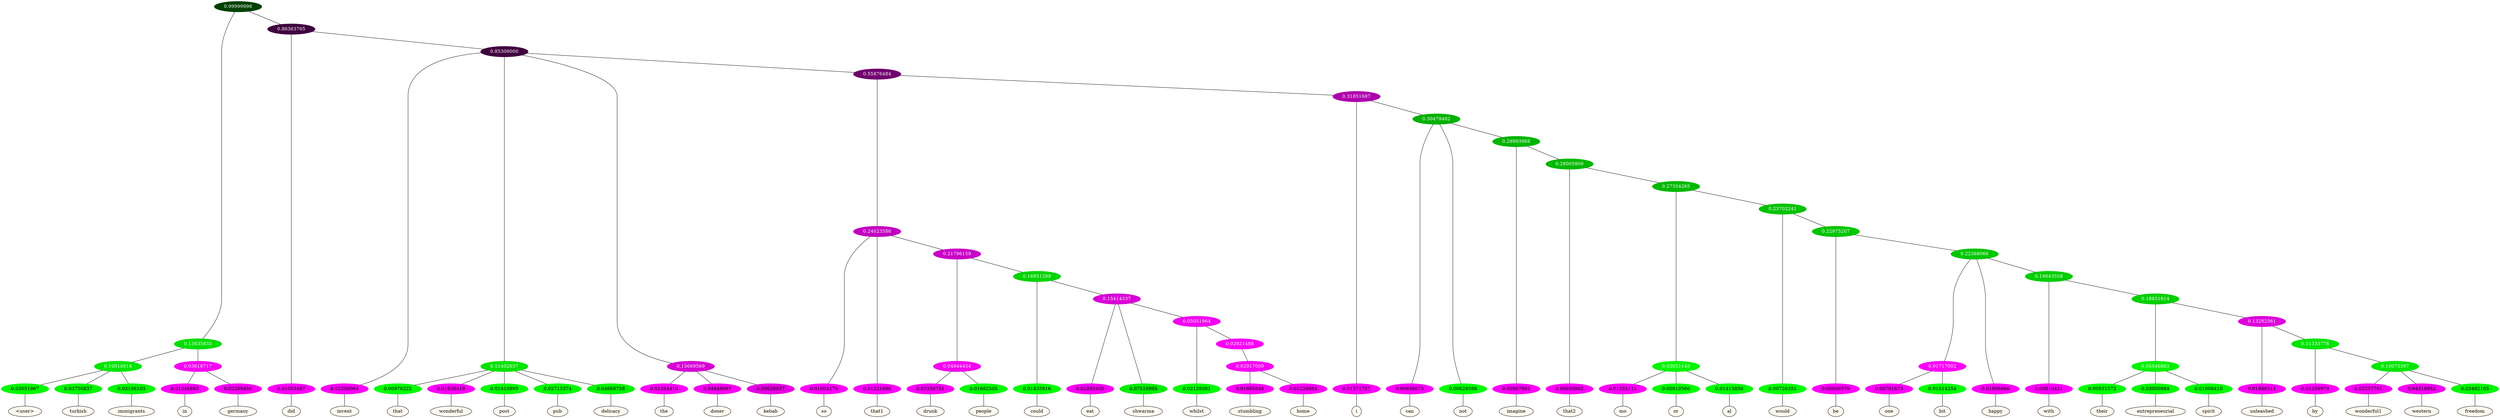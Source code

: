 graph {
	node [format=png height=0.15 nodesep=0.001 ordering=out overlap=prism overlap_scaling=0.01 ranksep=0.001 ratio=0.2 style=filled width=0.15]
	{
		rank=same
		a_w_7 [label="\<user\>" color=black fillcolor=floralwhite style="filled,solid"]
		a_w_8 [label=turkish color=black fillcolor=floralwhite style="filled,solid"]
		a_w_9 [label=immigrants color=black fillcolor=floralwhite style="filled,solid"]
		a_w_10 [label=in color=black fillcolor=floralwhite style="filled,solid"]
		a_w_11 [label=germany color=black fillcolor=floralwhite style="filled,solid"]
		a_w_5 [label=did color=black fillcolor=floralwhite style="filled,solid"]
		a_w_12 [label=invent color=black fillcolor=floralwhite style="filled,solid"]
		a_w_16 [label=that color=black fillcolor=floralwhite style="filled,solid"]
		a_w_17 [label=wonderful color=black fillcolor=floralwhite style="filled,solid"]
		a_w_18 [label=post color=black fillcolor=floralwhite style="filled,solid"]
		a_w_19 [label=pub color=black fillcolor=floralwhite style="filled,solid"]
		a_w_20 [label=delicacy color=black fillcolor=floralwhite style="filled,solid"]
		a_w_21 [label=the color=black fillcolor=floralwhite style="filled,solid"]
		a_w_22 [label=doner color=black fillcolor=floralwhite style="filled,solid"]
		a_w_23 [label=kebab color=black fillcolor=floralwhite style="filled,solid"]
		a_w_26 [label=so color=black fillcolor=floralwhite style="filled,solid"]
		a_w_27 [label=that1 color=black fillcolor=floralwhite style="filled,solid"]
		a_w_36 [label=drunk color=black fillcolor=floralwhite style="filled,solid"]
		a_w_37 [label=people color=black fillcolor=floralwhite style="filled,solid"]
		a_w_38 [label=could color=black fillcolor=floralwhite style="filled,solid"]
		a_w_42 [label=eat color=black fillcolor=floralwhite style="filled,solid"]
		a_w_43 [label=shwarma color=black fillcolor=floralwhite style="filled,solid"]
		a_w_47 [label=whilst color=black fillcolor=floralwhite style="filled,solid"]
		a_w_57 [label=stumbling color=black fillcolor=floralwhite style="filled,solid"]
		a_w_58 [label=home color=black fillcolor=floralwhite style="filled,solid"]
		a_w_29 [label=i color=black fillcolor=floralwhite style="filled,solid"]
		a_w_33 [label=can color=black fillcolor=floralwhite style="filled,solid"]
		a_w_34 [label=not color=black fillcolor=floralwhite style="filled,solid"]
		a_w_40 [label=imagine color=black fillcolor=floralwhite style="filled,solid"]
		a_w_45 [label=that2 color=black fillcolor=floralwhite style="filled,solid"]
		a_w_52 [label=mo color=black fillcolor=floralwhite style="filled,solid"]
		a_w_53 [label=or color=black fillcolor=floralwhite style="filled,solid"]
		a_w_54 [label=al color=black fillcolor=floralwhite style="filled,solid"]
		a_w_55 [label=would color=black fillcolor=floralwhite style="filled,solid"]
		a_w_59 [label=be color=black fillcolor=floralwhite style="filled,solid"]
		a_w_64 [label=one color=black fillcolor=floralwhite style="filled,solid"]
		a_w_65 [label=bit color=black fillcolor=floralwhite style="filled,solid"]
		a_w_62 [label=happy color=black fillcolor=floralwhite style="filled,solid"]
		a_w_66 [label=with color=black fillcolor=floralwhite style="filled,solid"]
		a_w_70 [label=their color=black fillcolor=floralwhite style="filled,solid"]
		a_w_71 [label=entrepreneurial color=black fillcolor=floralwhite style="filled,solid"]
		a_w_72 [label=spirit color=black fillcolor=floralwhite style="filled,solid"]
		a_w_73 [label=unleashed color=black fillcolor=floralwhite style="filled,solid"]
		a_w_75 [label=by color=black fillcolor=floralwhite style="filled,solid"]
		a_w_77 [label=wonderful1 color=black fillcolor=floralwhite style="filled,solid"]
		a_w_78 [label=western color=black fillcolor=floralwhite style="filled,solid"]
		a_w_79 [label=freedom color=black fillcolor=floralwhite style="filled,solid"]
	}
	a_n_7 -- a_w_7
	a_n_8 -- a_w_8
	a_n_9 -- a_w_9
	a_n_10 -- a_w_10
	a_n_11 -- a_w_11
	a_n_5 -- a_w_5
	a_n_12 -- a_w_12
	a_n_16 -- a_w_16
	a_n_17 -- a_w_17
	a_n_18 -- a_w_18
	a_n_19 -- a_w_19
	a_n_20 -- a_w_20
	a_n_21 -- a_w_21
	a_n_22 -- a_w_22
	a_n_23 -- a_w_23
	a_n_26 -- a_w_26
	a_n_27 -- a_w_27
	a_n_36 -- a_w_36
	a_n_37 -- a_w_37
	a_n_38 -- a_w_38
	a_n_42 -- a_w_42
	a_n_43 -- a_w_43
	a_n_47 -- a_w_47
	a_n_57 -- a_w_57
	a_n_58 -- a_w_58
	a_n_29 -- a_w_29
	a_n_33 -- a_w_33
	a_n_34 -- a_w_34
	a_n_40 -- a_w_40
	a_n_45 -- a_w_45
	a_n_52 -- a_w_52
	a_n_53 -- a_w_53
	a_n_54 -- a_w_54
	a_n_55 -- a_w_55
	a_n_59 -- a_w_59
	a_n_64 -- a_w_64
	a_n_65 -- a_w_65
	a_n_62 -- a_w_62
	a_n_66 -- a_w_66
	a_n_70 -- a_w_70
	a_n_71 -- a_w_71
	a_n_72 -- a_w_72
	a_n_73 -- a_w_73
	a_n_75 -- a_w_75
	a_n_77 -- a_w_77
	a_n_78 -- a_w_78
	a_n_79 -- a_w_79
	{
		rank=same
		a_n_7 [label=0.03051967 color="0.334 1.000 0.969" fontcolor=black]
		a_n_8 [label=0.03750837 color="0.334 1.000 0.962" fontcolor=black]
		a_n_9 [label=0.03196103 color="0.334 1.000 0.968" fontcolor=black]
		a_n_10 [label=0.01346893 color="0.835 1.000 0.987" fontcolor=black]
		a_n_11 [label=0.02269456 color="0.835 1.000 0.977" fontcolor=black]
		a_n_5 [label=0.01053487 color="0.835 1.000 0.989" fontcolor=black]
		a_n_12 [label=0.02359064 color="0.835 1.000 0.976" fontcolor=black]
		a_n_16 [label=0.00976222 color="0.334 1.000 0.990" fontcolor=black]
		a_n_17 [label=0.01626419 color="0.835 1.000 0.984" fontcolor=black]
		a_n_18 [label=0.01410895 color="0.334 1.000 0.986" fontcolor=black]
		a_n_19 [label=0.02713374 color="0.334 1.000 0.973" fontcolor=black]
		a_n_20 [label=0.04668758 color="0.334 1.000 0.953" fontcolor=black]
		a_n_21 [label=0.01384410 color="0.835 1.000 0.986" fontcolor=black]
		a_n_22 [label=0.04648067 color="0.835 1.000 0.954" fontcolor=black]
		a_n_23 [label=0.09628937 color="0.835 1.000 0.904" fontcolor=black]
		a_n_26 [label=0.01004279 color="0.835 1.000 0.990" fontcolor=black]
		a_n_27 [label=0.01221696 color="0.835 1.000 0.988" fontcolor=black]
		a_n_36 [label=0.03258751 color="0.835 1.000 0.967" fontcolor=black]
		a_n_37 [label=0.01682505 color="0.334 1.000 0.983" fontcolor=black]
		a_n_38 [label=0.01435816 color="0.334 1.000 0.986" fontcolor=black]
		a_n_42 [label=0.02850400 color="0.835 1.000 0.971" fontcolor=black]
		a_n_43 [label=0.07510995 color="0.334 1.000 0.925" fontcolor=black]
		a_n_47 [label=0.02129391 color="0.334 1.000 0.979" fontcolor=black]
		a_n_57 [label=0.01685848 color="0.835 1.000 0.983" fontcolor=black]
		a_n_58 [label=0.01226683 color="0.835 1.000 0.988" fontcolor=black]
		a_n_29 [label=0.01371757 color="0.835 1.000 0.986" fontcolor=black]
		a_n_33 [label=0.00856673 color="0.835 1.000 0.991" fontcolor=black]
		a_n_34 [label=0.00628598 color="0.334 1.000 0.994" fontcolor=black]
		a_n_40 [label=0.00987862 color="0.835 1.000 0.990" fontcolor=black]
		a_n_45 [label=0.00650962 color="0.835 1.000 0.993" fontcolor=black]
		a_n_52 [label=0.01324111 color="0.835 1.000 0.987" fontcolor=black]
		a_n_53 [label=0.00910560 color="0.334 1.000 0.991" fontcolor=black]
		a_n_54 [label=0.01415856 color="0.334 1.000 0.986" fontcolor=black]
		a_n_55 [label=0.00726351 color="0.334 1.000 0.993" fontcolor=black]
		a_n_59 [label=0.00606679 color="0.835 1.000 0.994" fontcolor=black]
		a_n_64 [label=0.00701673 color="0.835 1.000 0.993" fontcolor=black]
		a_n_65 [label=0.01014254 color="0.334 1.000 0.990" fontcolor=black]
		a_n_62 [label=0.01006966 color="0.835 1.000 0.990" fontcolor=black]
		a_n_66 [label=0.00810421 color="0.835 1.000 0.992" fontcolor=black]
		a_n_70 [label=0.00931572 color="0.334 1.000 0.991" fontcolor=black]
		a_n_71 [label=0.03000884 color="0.334 1.000 0.970" fontcolor=black]
		a_n_72 [label=0.01608410 color="0.334 1.000 0.984" fontcolor=black]
		a_n_73 [label=0.01946511 color="0.835 1.000 0.981" fontcolor=black]
		a_n_75 [label=0.01259973 color="0.835 1.000 0.987" fontcolor=black]
		a_n_77 [label=0.02257791 color="0.835 1.000 0.977" fontcolor=black]
		a_n_78 [label=0.04319952 color="0.835 1.000 0.957" fontcolor=black]
		a_n_79 [label=0.03492165 color="0.334 1.000 0.965" fontcolor=black]
	}
	a_n_0 [label=0.99999998 color="0.334 1.000 0.250" fontcolor=grey99]
	a_n_1 [label=0.13635833 color="0.334 1.000 0.864" fontcolor=grey99]
	a_n_0 -- a_n_1
	a_n_2 [label=0.86363765 color="0.835 1.000 0.250" fontcolor=grey99]
	a_n_0 -- a_n_2
	a_n_3 [label=0.10010616 color="0.334 1.000 0.900" fontcolor=grey99]
	a_n_1 -- a_n_3
	a_n_4 [label=0.03618717 color="0.835 1.000 0.964" fontcolor=grey99]
	a_n_1 -- a_n_4
	a_n_2 -- a_n_5
	a_n_6 [label=0.85309000 color="0.835 1.000 0.250" fontcolor=grey99]
	a_n_2 -- a_n_6
	a_n_3 -- a_n_7
	a_n_3 -- a_n_8
	a_n_3 -- a_n_9
	a_n_4 -- a_n_10
	a_n_4 -- a_n_11
	a_n_6 -- a_n_12
	a_n_13 [label=0.11402637 color="0.334 1.000 0.886" fontcolor=grey99]
	a_n_6 -- a_n_13
	a_n_14 [label=0.15669569 color="0.835 1.000 0.843" fontcolor=grey99]
	a_n_6 -- a_n_14
	a_n_15 [label=0.55876484 color="0.835 1.000 0.441" fontcolor=grey99]
	a_n_6 -- a_n_15
	a_n_13 -- a_n_16
	a_n_13 -- a_n_17
	a_n_13 -- a_n_18
	a_n_13 -- a_n_19
	a_n_13 -- a_n_20
	a_n_14 -- a_n_21
	a_n_14 -- a_n_22
	a_n_14 -- a_n_23
	a_n_24 [label=0.24023586 color="0.835 1.000 0.760" fontcolor=grey99]
	a_n_15 -- a_n_24
	a_n_25 [label=0.31851687 color="0.835 1.000 0.681" fontcolor=grey99]
	a_n_15 -- a_n_25
	a_n_24 -- a_n_26
	a_n_24 -- a_n_27
	a_n_28 [label=0.21796159 color="0.835 1.000 0.782" fontcolor=grey99]
	a_n_24 -- a_n_28
	a_n_25 -- a_n_29
	a_n_30 [label=0.30479482 color="0.334 1.000 0.695" fontcolor=grey99]
	a_n_25 -- a_n_30
	a_n_31 [label=0.04944454 color="0.835 1.000 0.951" fontcolor=grey99]
	a_n_28 -- a_n_31
	a_n_32 [label=0.16851289 color="0.334 1.000 0.831" fontcolor=grey99]
	a_n_28 -- a_n_32
	a_n_30 -- a_n_33
	a_n_30 -- a_n_34
	a_n_35 [label=0.28993968 color="0.334 1.000 0.710" fontcolor=grey99]
	a_n_30 -- a_n_35
	a_n_31 -- a_n_36
	a_n_31 -- a_n_37
	a_n_32 -- a_n_38
	a_n_39 [label=0.15414337 color="0.835 1.000 0.846" fontcolor=grey99]
	a_n_32 -- a_n_39
	a_n_35 -- a_n_40
	a_n_41 [label=0.28005909 color="0.334 1.000 0.720" fontcolor=grey99]
	a_n_35 -- a_n_41
	a_n_39 -- a_n_42
	a_n_39 -- a_n_43
	a_n_44 [label=0.05051964 color="0.835 1.000 0.949" fontcolor=grey99]
	a_n_39 -- a_n_44
	a_n_41 -- a_n_45
	a_n_46 [label=0.27354265 color="0.334 1.000 0.726" fontcolor=grey99]
	a_n_41 -- a_n_46
	a_n_44 -- a_n_47
	a_n_48 [label=0.02921488 color="0.835 1.000 0.971" fontcolor=grey99]
	a_n_44 -- a_n_48
	a_n_49 [label=0.03651145 color="0.334 1.000 0.963" fontcolor=grey99]
	a_n_46 -- a_n_49
	a_n_50 [label=0.23702241 color="0.334 1.000 0.763" fontcolor=grey99]
	a_n_46 -- a_n_50
	a_n_51 [label=0.02917009 color="0.835 1.000 0.971" fontcolor=grey99]
	a_n_48 -- a_n_51
	a_n_49 -- a_n_52
	a_n_49 -- a_n_53
	a_n_49 -- a_n_54
	a_n_50 -- a_n_55
	a_n_56 [label=0.22975207 color="0.334 1.000 0.770" fontcolor=grey99]
	a_n_50 -- a_n_56
	a_n_51 -- a_n_57
	a_n_51 -- a_n_58
	a_n_56 -- a_n_59
	a_n_60 [label=0.22368066 color="0.334 1.000 0.776" fontcolor=grey99]
	a_n_56 -- a_n_60
	a_n_61 [label=0.01717002 color="0.835 1.000 0.983" fontcolor=grey99]
	a_n_60 -- a_n_61
	a_n_60 -- a_n_62
	a_n_63 [label=0.19643558 color="0.334 1.000 0.804" fontcolor=grey99]
	a_n_60 -- a_n_63
	a_n_61 -- a_n_64
	a_n_61 -- a_n_65
	a_n_63 -- a_n_66
	a_n_67 [label=0.18831814 color="0.334 1.000 0.812" fontcolor=grey99]
	a_n_63 -- a_n_67
	a_n_68 [label=0.05546863 color="0.334 1.000 0.945" fontcolor=grey99]
	a_n_67 -- a_n_68
	a_n_69 [label=0.13282561 color="0.835 1.000 0.867" fontcolor=grey99]
	a_n_67 -- a_n_69
	a_n_68 -- a_n_70
	a_n_68 -- a_n_71
	a_n_68 -- a_n_72
	a_n_69 -- a_n_73
	a_n_74 [label=0.11333776 color="0.334 1.000 0.887" fontcolor=grey99]
	a_n_69 -- a_n_74
	a_n_74 -- a_n_75
	a_n_76 [label=0.10073397 color="0.334 1.000 0.899" fontcolor=grey99]
	a_n_74 -- a_n_76
	a_n_76 -- a_n_77
	a_n_76 -- a_n_78
	a_n_76 -- a_n_79
}
